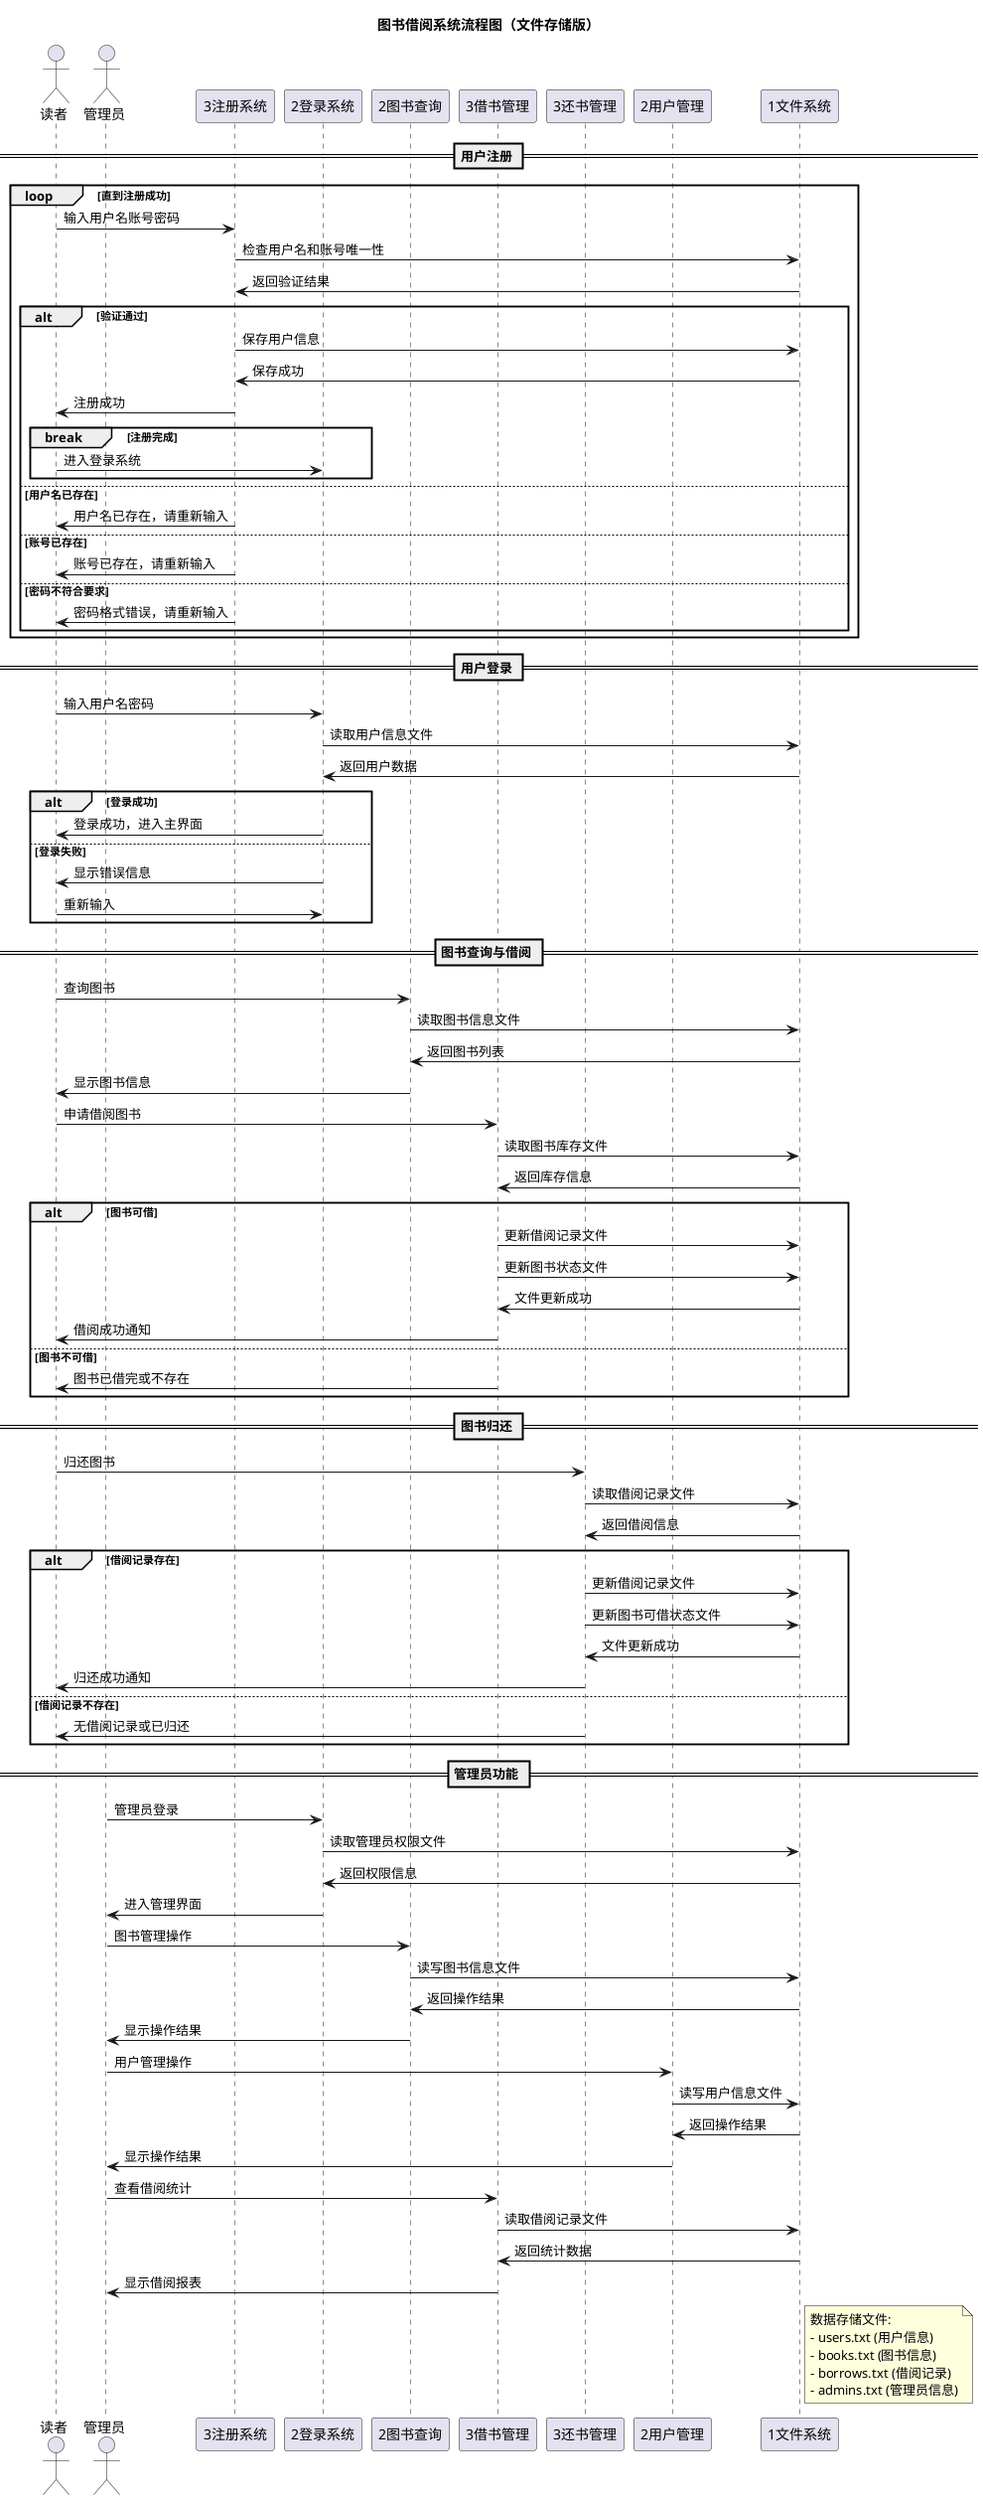 @startuml 图书借阅系统流程图

title 图书借阅系统流程图（文件存储版）

actor 读者 as Reader
actor 管理员 as Admin
participant "3注册系统" as register
participant "2登录系统" as Login
participant "2图书查询" as BookMgmt
participant "3借书管理" as BorrowMgmt
participant "3还书管理" as ReturnMgmt
participant "2用户管理" as UserMgmt
participant "1文件系统" as FileSystem

== 用户注册 ==
loop 直到注册成功
    Reader -> register: 输入用户名账号密码
    register -> FileSystem: 检查用户名和账号唯一性
    FileSystem -> register: 返回验证结果
    
    alt 验证通过
        register -> FileSystem: 保存用户信息
        FileSystem -> register: 保存成功
        register -> Reader: 注册成功
        break 注册完成
            Reader -> Login: 进入登录系统
        end
    else 用户名已存在
        register -> Reader: 用户名已存在，请重新输入
    else 账号已存在
        register -> Reader: 账号已存在，请重新输入
    else 密码不符合要求
        register -> Reader: 密码格式错误，请重新输入
    end
end
== 用户登录 ==
Reader -> Login: 输入用户名密码
Login -> FileSystem: 读取用户信息文件
FileSystem -> Login: 返回用户数据
alt 登录成功
    Login -> Reader: 登录成功，进入主界面
else 登录失败
    Login -> Reader: 显示错误信息
    Reader -> Login: 重新输入
end

== 图书查询与借阅 ==
Reader -> BookMgmt: 查询图书
BookMgmt -> FileSystem: 读取图书信息文件
FileSystem -> BookMgmt: 返回图书列表
BookMgmt -> Reader: 显示图书信息

Reader -> BorrowMgmt: 申请借阅图书
BorrowMgmt -> FileSystem: 读取图书库存文件
FileSystem -> BorrowMgmt: 返回库存信息

alt 图书可借
    BorrowMgmt -> FileSystem: 更新借阅记录文件
    BorrowMgmt -> FileSystem: 更新图书状态文件
    FileSystem -> BorrowMgmt: 文件更新成功
    BorrowMgmt -> Reader: 借阅成功通知
else 图书不可借
    BorrowMgmt -> Reader: 图书已借完或不存在
end

== 图书归还 ==
Reader -> ReturnMgmt: 归还图书
ReturnMgmt -> FileSystem: 读取借阅记录文件
FileSystem -> ReturnMgmt: 返回借阅信息

alt 借阅记录存在
    ReturnMgmt -> FileSystem: 更新借阅记录文件
    ReturnMgmt -> FileSystem: 更新图书可借状态文件
    FileSystem -> ReturnMgmt: 文件更新成功
    ReturnMgmt -> Reader: 归还成功通知
else 借阅记录不存在
    ReturnMgmt -> Reader: 无借阅记录或已归还
end

== 管理员功能 ==
Admin -> Login: 管理员登录
Login -> FileSystem: 读取管理员权限文件
FileSystem -> Login: 返回权限信息
Login -> Admin: 进入管理界面

Admin -> BookMgmt: 图书管理操作
BookMgmt -> FileSystem: 读写图书信息文件
FileSystem -> BookMgmt: 返回操作结果
BookMgmt -> Admin: 显示操作结果

Admin -> UserMgmt: 用户管理操作
UserMgmt -> FileSystem: 读写用户信息文件
FileSystem -> UserMgmt: 返回操作结果
UserMgmt -> Admin: 显示操作结果

Admin -> BorrowMgmt: 查看借阅统计
BorrowMgmt -> FileSystem: 读取借阅记录文件
FileSystem -> BorrowMgmt: 返回统计数据
BorrowMgmt -> Admin: 显示借阅报表

note right of FileSystem
  数据存储文件:
  - users.txt (用户信息)
  - books.txt (图书信息)
  - borrows.txt (借阅记录)
  - admins.txt (管理员信息)
end note

@enduml